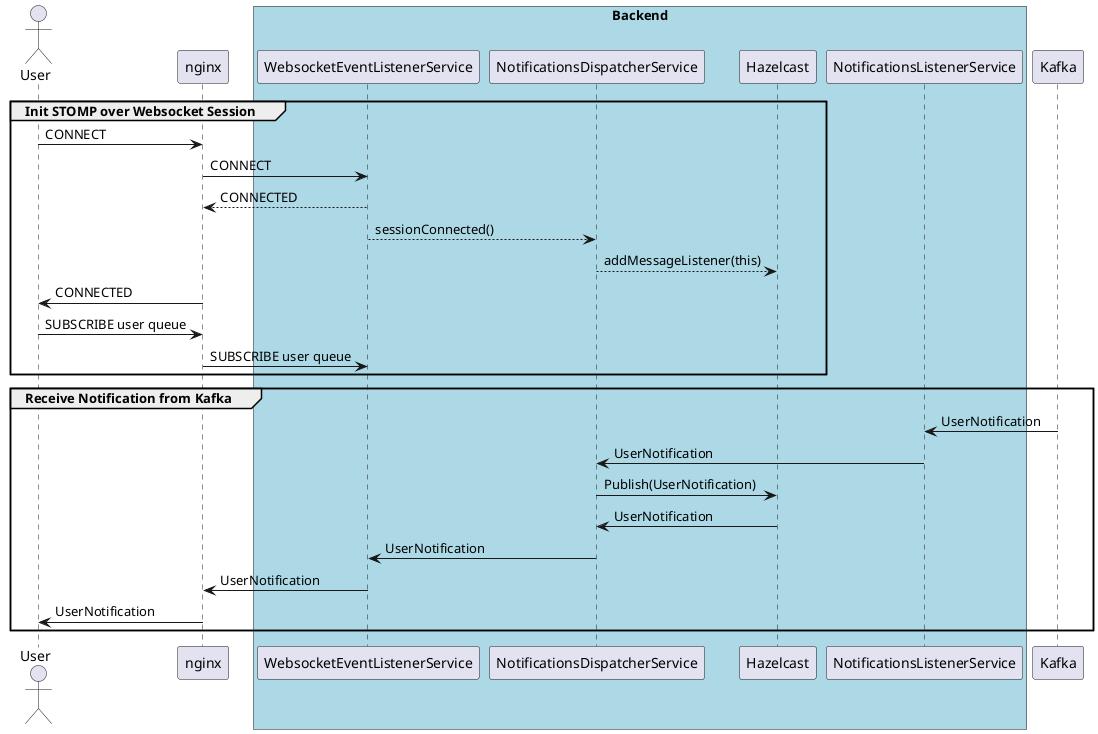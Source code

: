 @startuml

actor User

group Init STOMP over Websocket Session

User -> nginx: CONNECT
nginx -> WebsocketEventListenerService: CONNECT
WebsocketEventListenerService --> nginx: CONNECTED
WebsocketEventListenerService --> NotificationsDispatcherService: sessionConnected()
NotificationsDispatcherService --> Hazelcast: addMessageListener(this)
nginx -> User: CONNECTED
User -> nginx: SUBSCRIBE user queue
nginx -> WebsocketEventListenerService: SUBSCRIBE user queue

end

box "Backend" #LightBlue
	participant WebsocketEventListenerService
	participant NotificationsDispatcherService
	participant Hazelcast
  participant NotificationsListenerService
end box

group Receive Notification from Kafka

Kafka -> NotificationsListenerService: UserNotification
NotificationsListenerService -> NotificationsDispatcherService: UserNotification
NotificationsDispatcherService -> Hazelcast: Publish(UserNotification)
Hazelcast -> NotificationsDispatcherService: UserNotification
NotificationsDispatcherService -> WebsocketEventListenerService: UserNotification
WebsocketEventListenerService -> nginx: UserNotification
nginx -> User: UserNotification

end


@enduml